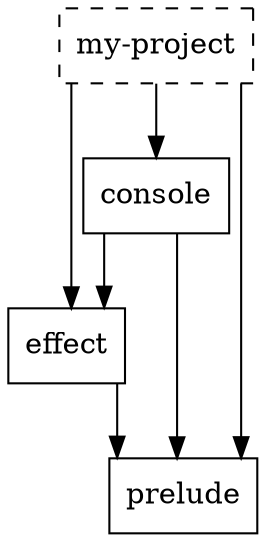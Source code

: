 strict digraph deps {
node[shape=rect]
splines=ortho
"my-project" [style=dashed];
"console" -> "effect";
"console" -> "prelude";
"effect" -> "prelude";
"my-project" -> "console";
"my-project" -> "effect";
"my-project" -> "prelude";
}
